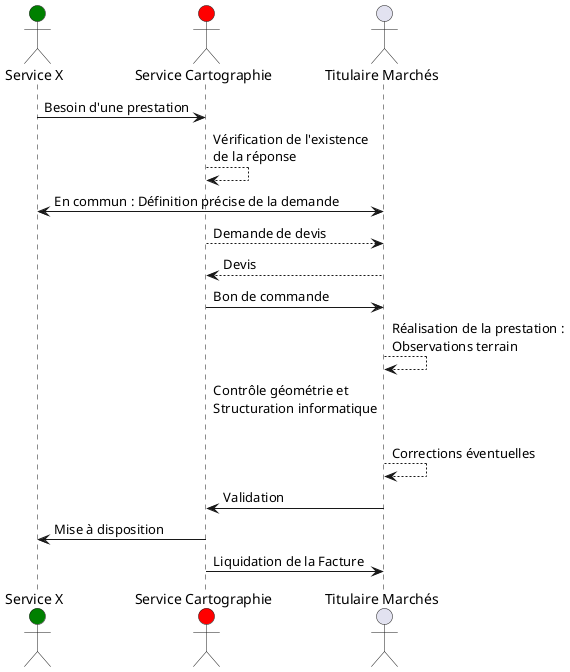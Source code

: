 @startuml
actor "Service X"  #green
actor "Service Cartographie" #red
actor "Titulaire Marchés"

"Service X" -> "Service Cartographie": Besoin d'une prestation
"Service Cartographie" --> "Service Cartographie": Vérification de l'existence\nde la réponse
"Service X" <-> "Titulaire Marchés" : En commun : Définition précise de la demande
"Service Cartographie" --> "Titulaire Marchés": Demande de devis
"Service Cartographie" <-- "Titulaire Marchés": Devis
"Service Cartographie" -> "Titulaire Marchés": Bon de commande
"Titulaire Marchés" --> "Titulaire Marchés": Réalisation de la prestation :\nObservations terrain
'"Service Cartographie" <-- "Titulaire Marchés":  1ère Livraison
'"Service Cartographie" -> "Titulaire Marchés": Paiement acompte
'"Service X" <-- "Service Cartographie": Mise à disposition\navant vérification
"Service Cartographie" -[#FFFFFF]-> "Service Cartographie": Contrôle géométrie et\nStructuration informatique
'"Service Cartographie" --> "Titulaire Marchés": Si nécessaire,\ndemande de corrections
"Titulaire Marchés" --> "Titulaire Marchés": Corrections éventuelles
"Service Cartographie" <- "Titulaire Marchés": Validation
'"Service Cartographie" --> "Service Cartographie": 2d Contrôle :\nStructuration informatique
"Service X" <- "Service Cartographie": Mise à disposition
"Service Cartographie" -> "Titulaire Marchés": Liquidation de la Facture
@enduml
